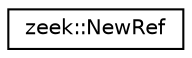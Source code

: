 digraph "Graphical Class Hierarchy"
{
 // LATEX_PDF_SIZE
  edge [fontname="Helvetica",fontsize="10",labelfontname="Helvetica",labelfontsize="10"];
  node [fontname="Helvetica",fontsize="10",shape=record];
  rankdir="LR";
  Node0 [label="zeek::NewRef",height=0.2,width=0.4,color="black", fillcolor="white", style="filled",URL="$d5/d36/namespacezeek.html#d5/d95/structzeek_1_1NewRef",tooltip=" "];
}
